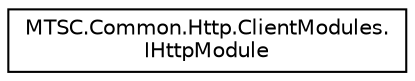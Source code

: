 digraph "Graphical Class Hierarchy"
{
 // LATEX_PDF_SIZE
  edge [fontname="Helvetica",fontsize="10",labelfontname="Helvetica",labelfontsize="10"];
  node [fontname="Helvetica",fontsize="10",shape=record];
  rankdir="LR";
  Node0 [label="MTSC.Common.Http.ClientModules.\lIHttpModule",height=0.2,width=0.4,color="black", fillcolor="white", style="filled",URL="$d5/d66/interface_m_t_s_c_1_1_common_1_1_http_1_1_client_modules_1_1_i_http_module.html",tooltip=" "];
}
